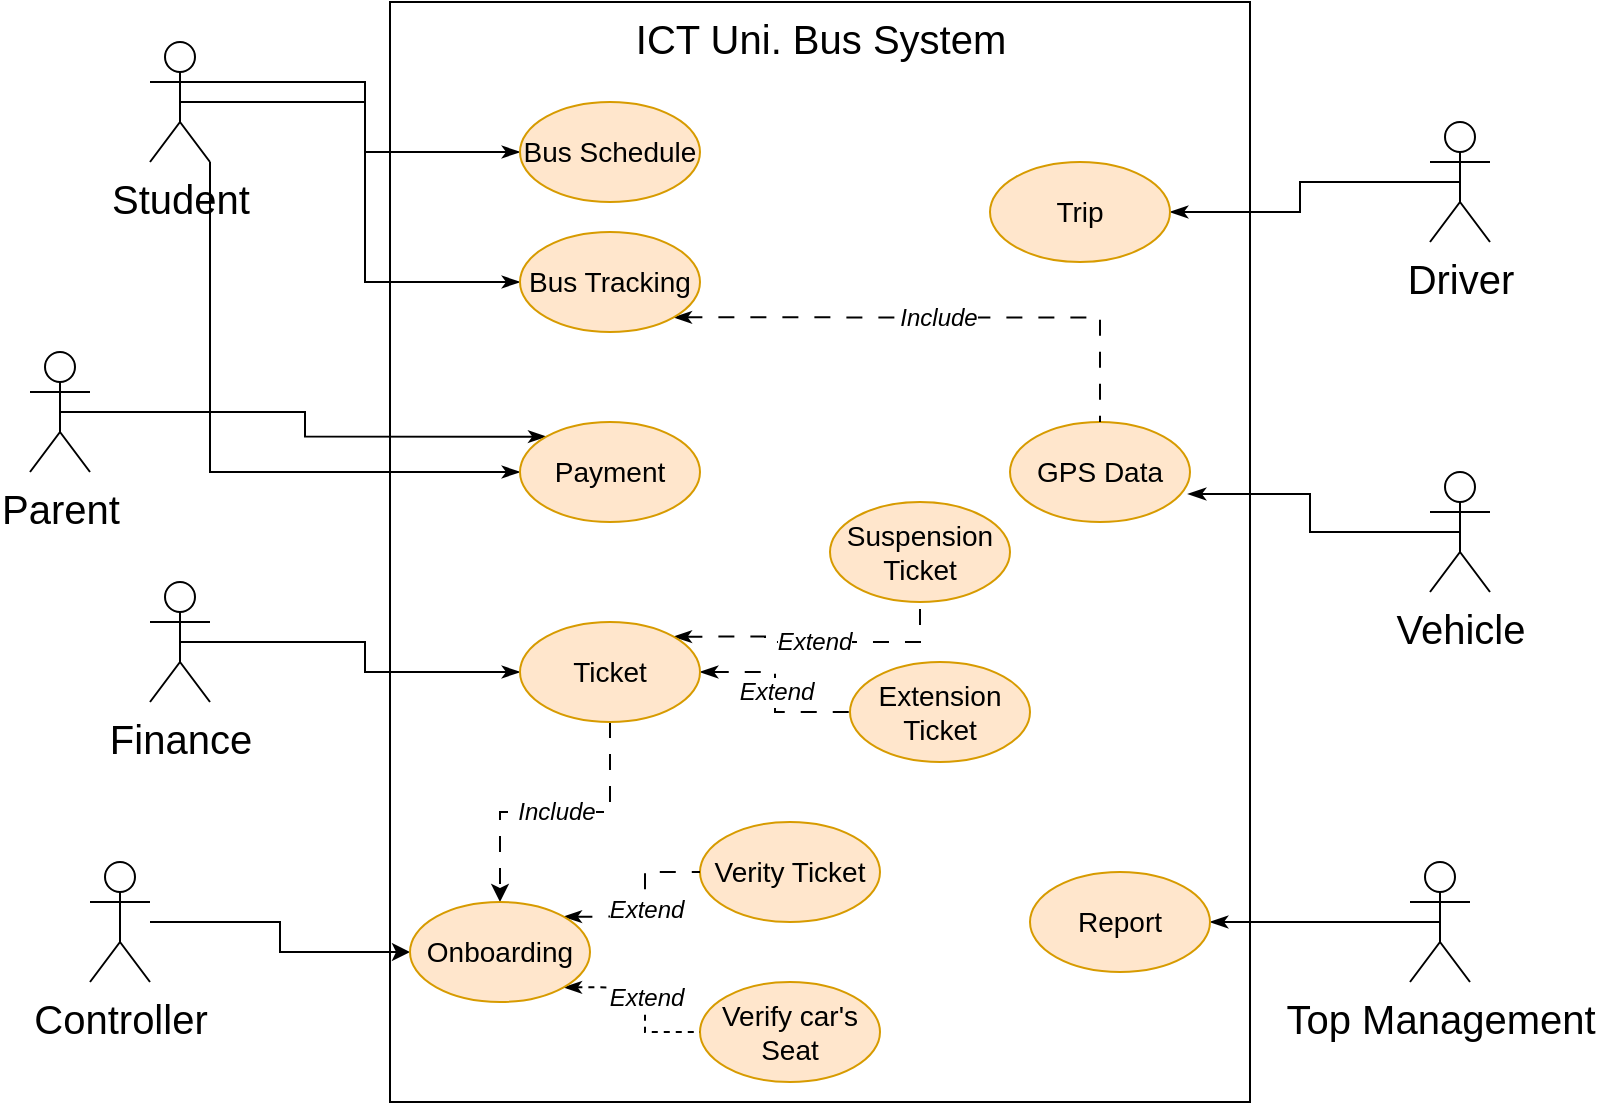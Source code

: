 <mxfile version="20.8.16" type="device"><diagram name="Page-1" id="wDsLrrLbLfLsUbo_9vsy"><mxGraphModel dx="2000" dy="1126" grid="1" gridSize="10" guides="1" tooltips="1" connect="1" arrows="1" fold="1" page="1" pageScale="1" pageWidth="850" pageHeight="1100" math="0" shadow="0"><root><mxCell id="0"/><mxCell id="1" parent="0"/><mxCell id="n-dVDGNQgZ7D3CD7nkKk-1" value="ICT Uni. Bus System" style="html=1;verticalAlign=top;fontSize=20;fillColor=none;" vertex="1" parent="1"><mxGeometry x="220" y="190" width="430" height="550" as="geometry"/></mxCell><mxCell id="n-dVDGNQgZ7D3CD7nkKk-36" style="edgeStyle=orthogonalEdgeStyle;rounded=0;orthogonalLoop=1;jettySize=auto;html=1;exitX=1;exitY=0.333;exitDx=0;exitDy=0;exitPerimeter=0;entryX=0;entryY=0.5;entryDx=0;entryDy=0;fontSize=12;startArrow=none;startFill=0;endArrow=classicThin;endFill=1;" edge="1" parent="1" source="n-dVDGNQgZ7D3CD7nkKk-2" target="n-dVDGNQgZ7D3CD7nkKk-25"><mxGeometry relative="1" as="geometry"/></mxCell><mxCell id="n-dVDGNQgZ7D3CD7nkKk-37" style="edgeStyle=orthogonalEdgeStyle;rounded=0;orthogonalLoop=1;jettySize=auto;html=1;exitX=0.5;exitY=0.5;exitDx=0;exitDy=0;exitPerimeter=0;entryX=0;entryY=0.5;entryDx=0;entryDy=0;fontSize=12;startArrow=none;startFill=0;endArrow=classicThin;endFill=1;" edge="1" parent="1" source="n-dVDGNQgZ7D3CD7nkKk-2" target="n-dVDGNQgZ7D3CD7nkKk-13"><mxGeometry relative="1" as="geometry"/></mxCell><mxCell id="n-dVDGNQgZ7D3CD7nkKk-38" style="edgeStyle=orthogonalEdgeStyle;rounded=0;orthogonalLoop=1;jettySize=auto;html=1;exitX=1;exitY=1;exitDx=0;exitDy=0;exitPerimeter=0;entryX=0;entryY=0.5;entryDx=0;entryDy=0;fontSize=12;startArrow=none;startFill=0;endArrow=classicThin;endFill=1;" edge="1" parent="1" source="n-dVDGNQgZ7D3CD7nkKk-2" target="n-dVDGNQgZ7D3CD7nkKk-15"><mxGeometry relative="1" as="geometry"/></mxCell><mxCell id="n-dVDGNQgZ7D3CD7nkKk-2" value="Student" style="shape=umlActor;verticalLabelPosition=bottom;verticalAlign=top;html=1;fontSize=20;fillColor=none;" vertex="1" parent="1"><mxGeometry x="100" y="210" width="30" height="60" as="geometry"/></mxCell><mxCell id="n-dVDGNQgZ7D3CD7nkKk-39" style="edgeStyle=orthogonalEdgeStyle;rounded=0;orthogonalLoop=1;jettySize=auto;html=1;exitX=0.5;exitY=0.5;exitDx=0;exitDy=0;exitPerimeter=0;entryX=0;entryY=0;entryDx=0;entryDy=0;fontSize=12;startArrow=none;startFill=0;endArrow=classicThin;endFill=1;" edge="1" parent="1" source="n-dVDGNQgZ7D3CD7nkKk-3" target="n-dVDGNQgZ7D3CD7nkKk-15"><mxGeometry relative="1" as="geometry"/></mxCell><mxCell id="n-dVDGNQgZ7D3CD7nkKk-3" value="Parent" style="shape=umlActor;verticalLabelPosition=bottom;verticalAlign=top;html=1;fontSize=20;fillColor=none;" vertex="1" parent="1"><mxGeometry x="40" y="365" width="30" height="60" as="geometry"/></mxCell><mxCell id="n-dVDGNQgZ7D3CD7nkKk-40" style="edgeStyle=orthogonalEdgeStyle;rounded=0;orthogonalLoop=1;jettySize=auto;html=1;exitX=0.5;exitY=0.5;exitDx=0;exitDy=0;exitPerimeter=0;entryX=0;entryY=0.5;entryDx=0;entryDy=0;fontSize=12;startArrow=none;startFill=0;endArrow=classicThin;endFill=1;" edge="1" parent="1" source="n-dVDGNQgZ7D3CD7nkKk-4" target="n-dVDGNQgZ7D3CD7nkKk-9"><mxGeometry relative="1" as="geometry"/></mxCell><mxCell id="n-dVDGNQgZ7D3CD7nkKk-4" value="Finance" style="shape=umlActor;verticalLabelPosition=bottom;verticalAlign=top;html=1;fontSize=20;fillColor=none;" vertex="1" parent="1"><mxGeometry x="100" y="480" width="30" height="60" as="geometry"/></mxCell><mxCell id="n-dVDGNQgZ7D3CD7nkKk-41" style="edgeStyle=orthogonalEdgeStyle;rounded=0;orthogonalLoop=1;jettySize=auto;html=1;exitX=0.5;exitY=0.5;exitDx=0;exitDy=0;exitPerimeter=0;entryX=0.989;entryY=0.72;entryDx=0;entryDy=0;entryPerimeter=0;fontSize=12;startArrow=none;startFill=0;endArrow=classicThin;endFill=1;" edge="1" parent="1" source="n-dVDGNQgZ7D3CD7nkKk-5" target="n-dVDGNQgZ7D3CD7nkKk-10"><mxGeometry relative="1" as="geometry"/></mxCell><mxCell id="n-dVDGNQgZ7D3CD7nkKk-5" value="Vehicle" style="shape=umlActor;verticalLabelPosition=bottom;verticalAlign=top;html=1;fontSize=20;fillColor=none;" vertex="1" parent="1"><mxGeometry x="740" y="425" width="30" height="60" as="geometry"/></mxCell><mxCell id="n-dVDGNQgZ7D3CD7nkKk-22" style="edgeStyle=orthogonalEdgeStyle;rounded=0;orthogonalLoop=1;jettySize=auto;html=1;entryX=0;entryY=0.5;entryDx=0;entryDy=0;fontSize=14;" edge="1" parent="1" source="n-dVDGNQgZ7D3CD7nkKk-6" target="n-dVDGNQgZ7D3CD7nkKk-19"><mxGeometry relative="1" as="geometry"/></mxCell><mxCell id="n-dVDGNQgZ7D3CD7nkKk-6" value="Controller" style="shape=umlActor;verticalLabelPosition=bottom;verticalAlign=top;html=1;fontSize=20;fillColor=none;" vertex="1" parent="1"><mxGeometry x="70" y="620" width="30" height="60" as="geometry"/></mxCell><mxCell id="n-dVDGNQgZ7D3CD7nkKk-43" style="edgeStyle=orthogonalEdgeStyle;rounded=0;orthogonalLoop=1;jettySize=auto;html=1;exitX=0.5;exitY=0.5;exitDx=0;exitDy=0;exitPerimeter=0;fontSize=12;startArrow=none;startFill=0;endArrow=classicThin;endFill=1;" edge="1" parent="1" source="n-dVDGNQgZ7D3CD7nkKk-7" target="n-dVDGNQgZ7D3CD7nkKk-11"><mxGeometry relative="1" as="geometry"/></mxCell><mxCell id="n-dVDGNQgZ7D3CD7nkKk-7" value="Top Management" style="shape=umlActor;verticalLabelPosition=bottom;verticalAlign=top;html=1;fontSize=20;fillColor=none;" vertex="1" parent="1"><mxGeometry x="730" y="620" width="30" height="60" as="geometry"/></mxCell><mxCell id="n-dVDGNQgZ7D3CD7nkKk-42" style="edgeStyle=orthogonalEdgeStyle;rounded=0;orthogonalLoop=1;jettySize=auto;html=1;exitX=0.5;exitY=0.5;exitDx=0;exitDy=0;exitPerimeter=0;entryX=1;entryY=0.5;entryDx=0;entryDy=0;fontSize=12;startArrow=none;startFill=0;endArrow=classicThin;endFill=1;" edge="1" parent="1" source="n-dVDGNQgZ7D3CD7nkKk-8" target="n-dVDGNQgZ7D3CD7nkKk-14"><mxGeometry relative="1" as="geometry"/></mxCell><mxCell id="n-dVDGNQgZ7D3CD7nkKk-8" value="Driver" style="shape=umlActor;verticalLabelPosition=bottom;verticalAlign=top;html=1;fontSize=20;fillColor=none;" vertex="1" parent="1"><mxGeometry x="740" y="250" width="30" height="60" as="geometry"/></mxCell><mxCell id="n-dVDGNQgZ7D3CD7nkKk-28" value="&lt;i&gt;Include&lt;/i&gt;" style="edgeStyle=orthogonalEdgeStyle;rounded=0;orthogonalLoop=1;jettySize=auto;html=1;exitX=0.5;exitY=1;exitDx=0;exitDy=0;entryX=0.5;entryY=0;entryDx=0;entryDy=0;dashed=1;dashPattern=8 8;fontSize=12;" edge="1" parent="1" source="n-dVDGNQgZ7D3CD7nkKk-9" target="n-dVDGNQgZ7D3CD7nkKk-19"><mxGeometry relative="1" as="geometry"/></mxCell><mxCell id="n-dVDGNQgZ7D3CD7nkKk-30" value="&lt;i&gt;Extend&lt;/i&gt;" style="edgeStyle=orthogonalEdgeStyle;rounded=0;orthogonalLoop=1;jettySize=auto;html=1;exitX=1;exitY=0.5;exitDx=0;exitDy=0;entryX=0;entryY=0.5;entryDx=0;entryDy=0;dashed=1;dashPattern=8 8;fontSize=12;startArrow=classicThin;startFill=1;endArrow=none;endFill=0;" edge="1" parent="1" source="n-dVDGNQgZ7D3CD7nkKk-9" target="n-dVDGNQgZ7D3CD7nkKk-27"><mxGeometry relative="1" as="geometry"/></mxCell><mxCell id="n-dVDGNQgZ7D3CD7nkKk-32" value="&lt;i&gt;Extend&lt;/i&gt;" style="edgeStyle=orthogonalEdgeStyle;rounded=0;orthogonalLoop=1;jettySize=auto;html=1;exitX=1;exitY=0;exitDx=0;exitDy=0;entryX=0.5;entryY=1;entryDx=0;entryDy=0;dashed=1;dashPattern=8 8;fontSize=12;startArrow=classicThin;startFill=1;endArrow=none;endFill=0;" edge="1" parent="1" source="n-dVDGNQgZ7D3CD7nkKk-9" target="n-dVDGNQgZ7D3CD7nkKk-26"><mxGeometry relative="1" as="geometry"/></mxCell><mxCell id="n-dVDGNQgZ7D3CD7nkKk-9" value="Ticket" style="ellipse;whiteSpace=wrap;html=1;fontSize=14;fillColor=#ffe6cc;strokeColor=#d79b00;" vertex="1" parent="1"><mxGeometry x="285" y="500" width="90" height="50" as="geometry"/></mxCell><mxCell id="n-dVDGNQgZ7D3CD7nkKk-10" value="GPS Data" style="ellipse;whiteSpace=wrap;html=1;fontSize=14;fillColor=#ffe6cc;strokeColor=#d79b00;" vertex="1" parent="1"><mxGeometry x="530" y="400" width="90" height="50" as="geometry"/></mxCell><mxCell id="n-dVDGNQgZ7D3CD7nkKk-11" value="Report" style="ellipse;whiteSpace=wrap;html=1;fontSize=14;fillColor=#ffe6cc;strokeColor=#d79b00;" vertex="1" parent="1"><mxGeometry x="540" y="625" width="90" height="50" as="geometry"/></mxCell><mxCell id="n-dVDGNQgZ7D3CD7nkKk-33" value="&lt;i&gt;Include&lt;/i&gt;" style="edgeStyle=orthogonalEdgeStyle;rounded=0;orthogonalLoop=1;jettySize=auto;html=1;exitX=1;exitY=1;exitDx=0;exitDy=0;dashed=1;dashPattern=8 8;fontSize=12;startArrow=classicThin;startFill=1;endArrow=none;endFill=0;" edge="1" parent="1" source="n-dVDGNQgZ7D3CD7nkKk-13" target="n-dVDGNQgZ7D3CD7nkKk-10"><mxGeometry relative="1" as="geometry"/></mxCell><mxCell id="n-dVDGNQgZ7D3CD7nkKk-13" value="Bus Tracking" style="ellipse;whiteSpace=wrap;html=1;fontSize=14;fillColor=#ffe6cc;strokeColor=#d79b00;" vertex="1" parent="1"><mxGeometry x="285" y="305" width="90" height="50" as="geometry"/></mxCell><mxCell id="n-dVDGNQgZ7D3CD7nkKk-14" value="Trip" style="ellipse;whiteSpace=wrap;html=1;fontSize=14;fillColor=#ffe6cc;strokeColor=#d79b00;" vertex="1" parent="1"><mxGeometry x="520" y="270" width="90" height="50" as="geometry"/></mxCell><mxCell id="n-dVDGNQgZ7D3CD7nkKk-15" value="Payment" style="ellipse;whiteSpace=wrap;html=1;fontSize=14;fillColor=#ffe6cc;strokeColor=#d79b00;" vertex="1" parent="1"><mxGeometry x="285" y="400" width="90" height="50" as="geometry"/></mxCell><mxCell id="n-dVDGNQgZ7D3CD7nkKk-16" value="Verity Ticket" style="ellipse;whiteSpace=wrap;html=1;fontSize=14;fillColor=#ffe6cc;strokeColor=#d79b00;" vertex="1" parent="1"><mxGeometry x="375" y="600" width="90" height="50" as="geometry"/></mxCell><mxCell id="n-dVDGNQgZ7D3CD7nkKk-18" value="Verify car's Seat" style="ellipse;whiteSpace=wrap;html=1;fontSize=14;fillColor=#ffe6cc;strokeColor=#d79b00;" vertex="1" parent="1"><mxGeometry x="375" y="680" width="90" height="50" as="geometry"/></mxCell><mxCell id="n-dVDGNQgZ7D3CD7nkKk-23" value="&lt;font style=&quot;font-size: 12px;&quot;&gt;&lt;i&gt;Extend&lt;/i&gt;&lt;/font&gt;" style="edgeStyle=orthogonalEdgeStyle;rounded=0;orthogonalLoop=1;jettySize=auto;html=1;exitX=1;exitY=0;exitDx=0;exitDy=0;entryX=0;entryY=0.5;entryDx=0;entryDy=0;fontSize=14;dashed=1;dashPattern=8 8;endArrow=none;endFill=0;startArrow=classicThin;startFill=1;" edge="1" parent="1" source="n-dVDGNQgZ7D3CD7nkKk-19" target="n-dVDGNQgZ7D3CD7nkKk-16"><mxGeometry relative="1" as="geometry"/></mxCell><mxCell id="n-dVDGNQgZ7D3CD7nkKk-24" value="&lt;font style=&quot;font-size: 12px;&quot;&gt;&lt;i&gt;Extend&lt;/i&gt;&lt;/font&gt;" style="edgeStyle=orthogonalEdgeStyle;rounded=0;orthogonalLoop=1;jettySize=auto;html=1;exitX=1;exitY=1;exitDx=0;exitDy=0;fontSize=14;dashed=1;endArrow=none;endFill=0;startArrow=classicThin;startFill=1;" edge="1" parent="1" source="n-dVDGNQgZ7D3CD7nkKk-19" target="n-dVDGNQgZ7D3CD7nkKk-18"><mxGeometry relative="1" as="geometry"/></mxCell><mxCell id="n-dVDGNQgZ7D3CD7nkKk-19" value="Onboarding" style="ellipse;whiteSpace=wrap;html=1;fontSize=14;fillColor=#ffe6cc;strokeColor=#d79b00;" vertex="1" parent="1"><mxGeometry x="230" y="640" width="90" height="50" as="geometry"/></mxCell><mxCell id="n-dVDGNQgZ7D3CD7nkKk-25" value="Bus Schedule" style="ellipse;whiteSpace=wrap;html=1;fontSize=14;fillColor=#ffe6cc;strokeColor=#d79b00;" vertex="1" parent="1"><mxGeometry x="285" y="240" width="90" height="50" as="geometry"/></mxCell><mxCell id="n-dVDGNQgZ7D3CD7nkKk-26" value="Suspension Ticket" style="ellipse;whiteSpace=wrap;html=1;fontSize=14;fillColor=#ffe6cc;strokeColor=#d79b00;" vertex="1" parent="1"><mxGeometry x="440" y="440" width="90" height="50" as="geometry"/></mxCell><mxCell id="n-dVDGNQgZ7D3CD7nkKk-27" value="Extension Ticket" style="ellipse;whiteSpace=wrap;html=1;fontSize=14;fillColor=#ffe6cc;strokeColor=#d79b00;" vertex="1" parent="1"><mxGeometry x="450" y="520" width="90" height="50" as="geometry"/></mxCell></root></mxGraphModel></diagram></mxfile>